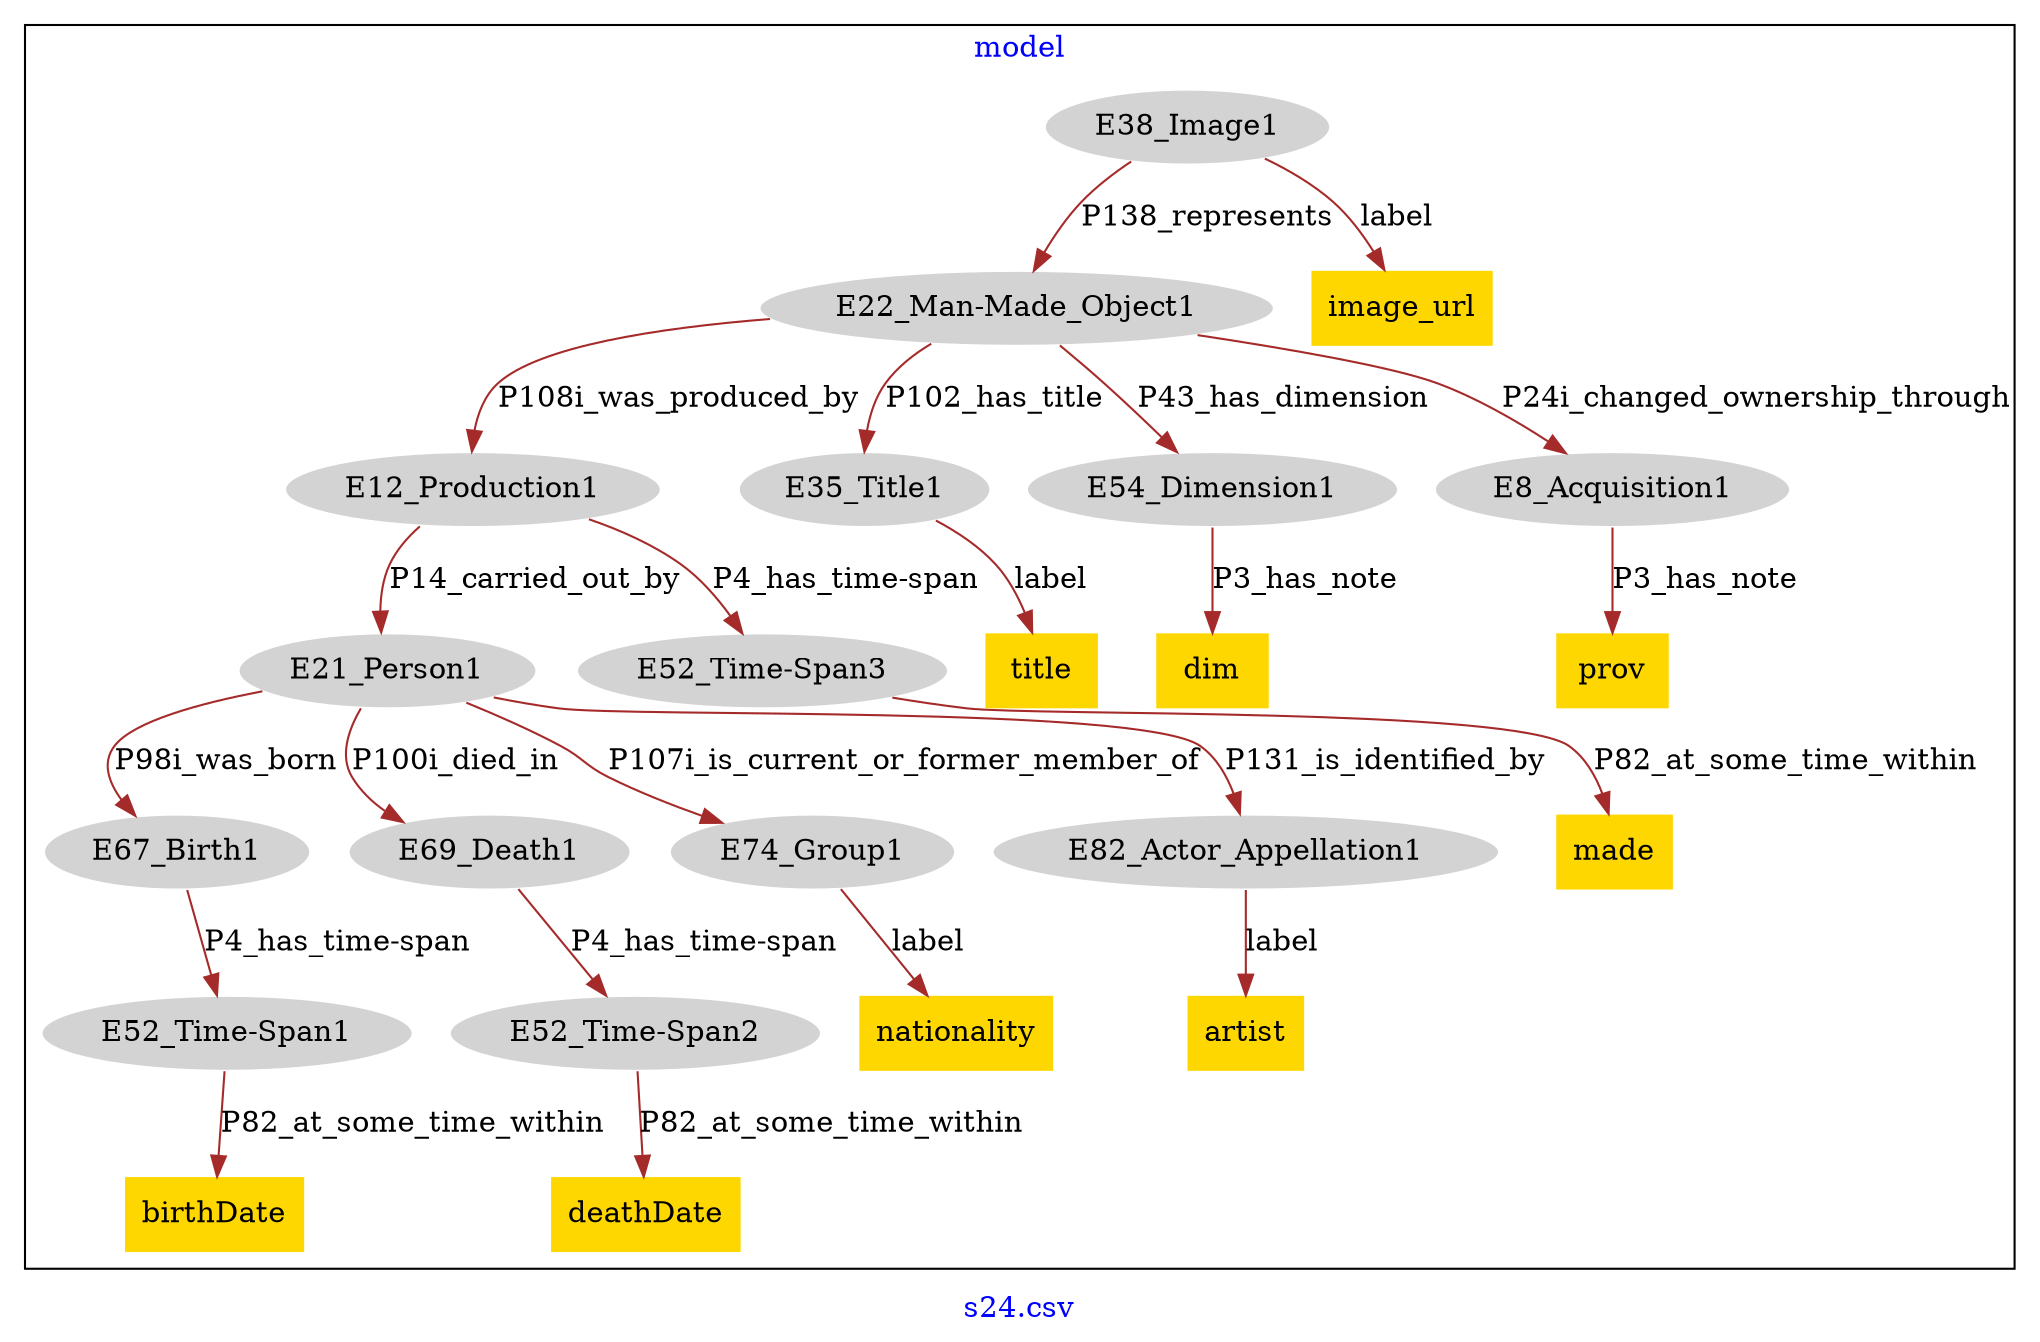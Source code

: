 digraph n0 {
fontcolor="blue"
remincross="true"
label="s24.csv"
subgraph cluster {
label="model"
n2[style="filled",color="white",fillcolor="lightgray",label="E12_Production1"];
n3[style="filled",color="white",fillcolor="lightgray",label="E21_Person1"];
n4[style="filled",color="white",fillcolor="lightgray",label="E52_Time-Span3"];
n5[style="filled",color="white",fillcolor="lightgray",label="E67_Birth1"];
n6[style="filled",color="white",fillcolor="lightgray",label="E69_Death1"];
n7[style="filled",color="white",fillcolor="lightgray",label="E74_Group1"];
n8[style="filled",color="white",fillcolor="lightgray",label="E82_Actor_Appellation1"];
n9[style="filled",color="white",fillcolor="lightgray",label="E22_Man-Made_Object1"];
n10[style="filled",color="white",fillcolor="lightgray",label="E35_Title1"];
n11[style="filled",color="white",fillcolor="lightgray",label="E54_Dimension1"];
n12[style="filled",color="white",fillcolor="lightgray",label="E8_Acquisition1"];
n13[style="filled",color="white",fillcolor="lightgray",label="E38_Image1"];
n14[style="filled",color="white",fillcolor="lightgray",label="E52_Time-Span1"];
n15[style="filled",color="white",fillcolor="lightgray",label="E52_Time-Span2"];
n16[shape="plaintext",style="filled",fillcolor="gold",label="dim"];
n17[shape="plaintext",style="filled",fillcolor="gold",label="image_url"];
n18[shape="plaintext",style="filled",fillcolor="gold",label="deathDate"];
n19[shape="plaintext",style="filled",fillcolor="gold",label="birthDate"];
n20[shape="plaintext",style="filled",fillcolor="gold",label="artist"];
n21[shape="plaintext",style="filled",fillcolor="gold",label="nationality"];
n22[shape="plaintext",style="filled",fillcolor="gold",label="title"];
n23[shape="plaintext",style="filled",fillcolor="gold",label="prov"];
n24[shape="plaintext",style="filled",fillcolor="gold",label="made"];
}
n2 -> n3[color="brown",fontcolor="black",label="P14_carried_out_by"]
n2 -> n4[color="brown",fontcolor="black",label="P4_has_time-span"]
n3 -> n5[color="brown",fontcolor="black",label="P98i_was_born"]
n3 -> n6[color="brown",fontcolor="black",label="P100i_died_in"]
n3 -> n7[color="brown",fontcolor="black",label="P107i_is_current_or_former_member_of"]
n3 -> n8[color="brown",fontcolor="black",label="P131_is_identified_by"]
n9 -> n2[color="brown",fontcolor="black",label="P108i_was_produced_by"]
n9 -> n10[color="brown",fontcolor="black",label="P102_has_title"]
n9 -> n11[color="brown",fontcolor="black",label="P43_has_dimension"]
n9 -> n12[color="brown",fontcolor="black",label="P24i_changed_ownership_through"]
n13 -> n9[color="brown",fontcolor="black",label="P138_represents"]
n5 -> n14[color="brown",fontcolor="black",label="P4_has_time-span"]
n6 -> n15[color="brown",fontcolor="black",label="P4_has_time-span"]
n11 -> n16[color="brown",fontcolor="black",label="P3_has_note"]
n13 -> n17[color="brown",fontcolor="black",label="label"]
n15 -> n18[color="brown",fontcolor="black",label="P82_at_some_time_within"]
n14 -> n19[color="brown",fontcolor="black",label="P82_at_some_time_within"]
n8 -> n20[color="brown",fontcolor="black",label="label"]
n7 -> n21[color="brown",fontcolor="black",label="label"]
n10 -> n22[color="brown",fontcolor="black",label="label"]
n12 -> n23[color="brown",fontcolor="black",label="P3_has_note"]
n4 -> n24[color="brown",fontcolor="black",label="P82_at_some_time_within"]
}

